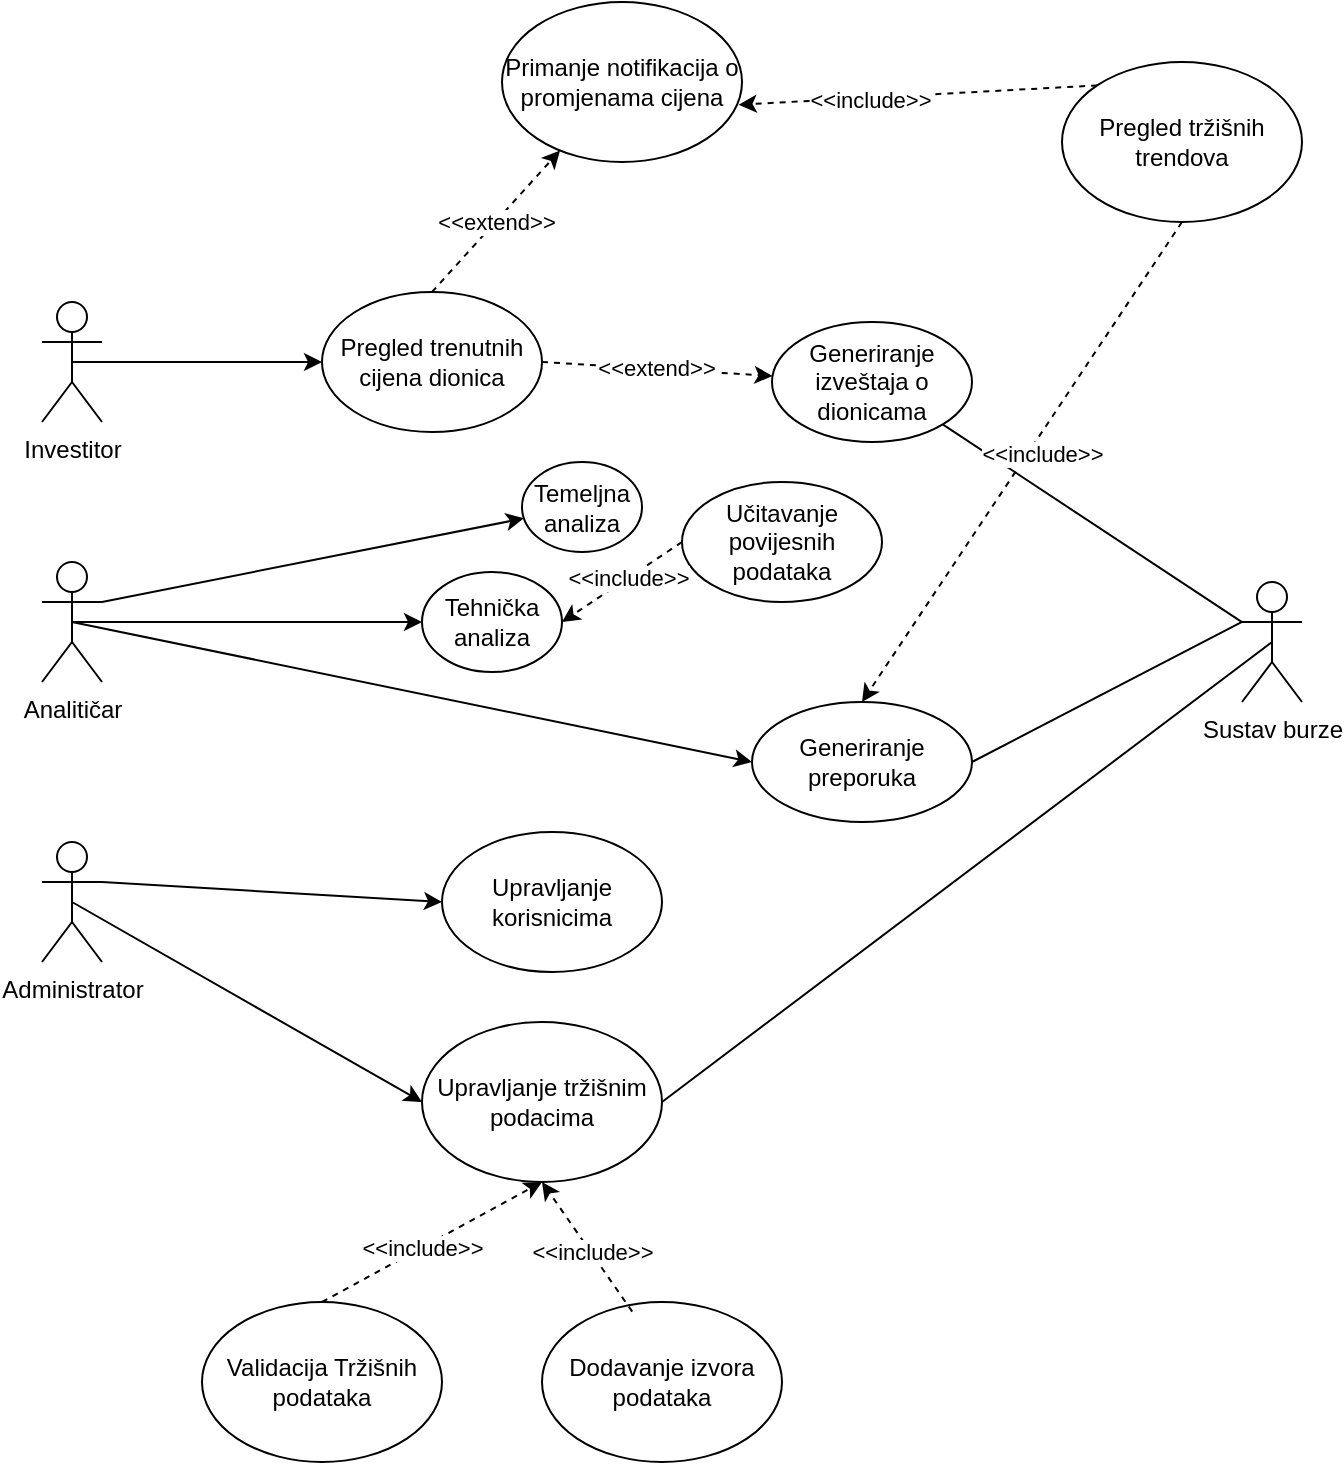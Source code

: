 <mxfile version="27.0.8">
  <diagram name="Page-1" id="FEjrkqeZDdIg-vik-IkH">
    <mxGraphModel dx="1722" dy="954" grid="1" gridSize="10" guides="1" tooltips="1" connect="1" arrows="1" fold="1" page="1" pageScale="1" pageWidth="827" pageHeight="1169" math="0" shadow="0">
      <root>
        <mxCell id="0" />
        <mxCell id="1" parent="0" />
        <mxCell id="wtGGcmH1KvgYHXcph9yO-1" value="&lt;div&gt;Investitor&lt;/div&gt;" style="shape=umlActor;verticalLabelPosition=bottom;verticalAlign=top;html=1;outlineConnect=0;" parent="1" vertex="1">
          <mxGeometry x="120" y="170" width="30" height="60" as="geometry" />
        </mxCell>
        <mxCell id="wtGGcmH1KvgYHXcph9yO-2" value="Analitičar&lt;div&gt;&lt;br&gt;&lt;/div&gt;" style="shape=umlActor;verticalLabelPosition=bottom;verticalAlign=top;html=1;outlineConnect=0;" parent="1" vertex="1">
          <mxGeometry x="120" y="300" width="30" height="60" as="geometry" />
        </mxCell>
        <mxCell id="wtGGcmH1KvgYHXcph9yO-19" value="&lt;div&gt;Administrator&lt;/div&gt;" style="shape=umlActor;verticalLabelPosition=bottom;verticalAlign=top;html=1;outlineConnect=0;" parent="1" vertex="1">
          <mxGeometry x="120" y="440" width="30" height="60" as="geometry" />
        </mxCell>
        <mxCell id="wtGGcmH1KvgYHXcph9yO-21" value="Sustav burze" style="shape=umlActor;verticalLabelPosition=bottom;verticalAlign=top;html=1;outlineConnect=0;" parent="1" vertex="1">
          <mxGeometry x="720" y="310" width="30" height="60" as="geometry" />
        </mxCell>
        <mxCell id="wtGGcmH1KvgYHXcph9yO-22" value="Pregled trenutnih cijena dionica" style="ellipse;whiteSpace=wrap;html=1;" parent="1" vertex="1">
          <mxGeometry x="260" y="165" width="110" height="70" as="geometry" />
        </mxCell>
        <mxCell id="wtGGcmH1KvgYHXcph9yO-23" value="" style="endArrow=classic;html=1;rounded=0;entryX=0;entryY=0.5;entryDx=0;entryDy=0;exitX=0.5;exitY=0.5;exitDx=0;exitDy=0;exitPerimeter=0;" parent="1" source="wtGGcmH1KvgYHXcph9yO-1" target="wtGGcmH1KvgYHXcph9yO-22" edge="1">
          <mxGeometry width="50" height="50" relative="1" as="geometry">
            <mxPoint x="240" y="260" as="sourcePoint" />
            <mxPoint x="290" y="210" as="targetPoint" />
          </mxGeometry>
        </mxCell>
        <mxCell id="wtGGcmH1KvgYHXcph9yO-24" value="&amp;lt;&amp;lt;include&amp;gt;&amp;gt;" style="endArrow=classic;html=1;rounded=0;dashed=1;exitX=0;exitY=0;exitDx=0;exitDy=0;entryX=0.986;entryY=0.642;entryDx=0;entryDy=0;entryPerimeter=0;" parent="1" source="wtGGcmH1KvgYHXcph9yO-25" target="wtGGcmH1KvgYHXcph9yO-27" edge="1">
          <mxGeometry x="0.27" y="1" width="50" height="50" relative="1" as="geometry">
            <mxPoint x="410" y="100" as="sourcePoint" />
            <mxPoint x="490" y="110" as="targetPoint" />
            <mxPoint as="offset" />
          </mxGeometry>
        </mxCell>
        <mxCell id="wtGGcmH1KvgYHXcph9yO-25" value="Pregled tržišnih trendova" style="ellipse;whiteSpace=wrap;html=1;" parent="1" vertex="1">
          <mxGeometry x="630" y="50" width="120" height="80" as="geometry" />
        </mxCell>
        <mxCell id="wtGGcmH1KvgYHXcph9yO-27" value="Primanje notifikacija o promjenama cijena" style="ellipse;whiteSpace=wrap;html=1;" parent="1" vertex="1">
          <mxGeometry x="350" y="20" width="120" height="80" as="geometry" />
        </mxCell>
        <mxCell id="wtGGcmH1KvgYHXcph9yO-28" value="&amp;lt;&amp;lt;extend&amp;gt;&amp;gt;" style="endArrow=classic;html=1;rounded=0;exitX=0.5;exitY=0;exitDx=0;exitDy=0;dashed=1;" parent="1" source="wtGGcmH1KvgYHXcph9yO-22" target="wtGGcmH1KvgYHXcph9yO-27" edge="1">
          <mxGeometry width="50" height="50" relative="1" as="geometry">
            <mxPoint x="390" y="370" as="sourcePoint" />
            <mxPoint x="440" y="320" as="targetPoint" />
          </mxGeometry>
        </mxCell>
        <mxCell id="wtGGcmH1KvgYHXcph9yO-29" value="&amp;lt;&amp;lt;extend&amp;gt;&amp;gt;" style="endArrow=classic;html=1;rounded=0;exitX=1;exitY=0.5;exitDx=0;exitDy=0;dashed=1;" parent="1" source="wtGGcmH1KvgYHXcph9yO-22" target="wtGGcmH1KvgYHXcph9yO-30" edge="1">
          <mxGeometry width="50" height="50" relative="1" as="geometry">
            <mxPoint x="390" y="370" as="sourcePoint" />
            <mxPoint x="480" y="200" as="targetPoint" />
          </mxGeometry>
        </mxCell>
        <mxCell id="wtGGcmH1KvgYHXcph9yO-30" value="Generiranje izveštaja o dionicama" style="ellipse;whiteSpace=wrap;html=1;" parent="1" vertex="1">
          <mxGeometry x="485" y="180" width="100" height="60" as="geometry" />
        </mxCell>
        <mxCell id="wtGGcmH1KvgYHXcph9yO-31" value="" style="endArrow=none;html=1;rounded=0;exitX=1;exitY=1;exitDx=0;exitDy=0;" parent="1" source="wtGGcmH1KvgYHXcph9yO-30" target="wtGGcmH1KvgYHXcph9yO-21" edge="1">
          <mxGeometry width="50" height="50" relative="1" as="geometry">
            <mxPoint x="390" y="370" as="sourcePoint" />
            <mxPoint x="440" y="320" as="targetPoint" />
          </mxGeometry>
        </mxCell>
        <mxCell id="wtGGcmH1KvgYHXcph9yO-32" value="" style="endArrow=classic;html=1;rounded=0;exitX=0.5;exitY=0.5;exitDx=0;exitDy=0;exitPerimeter=0;" parent="1" source="wtGGcmH1KvgYHXcph9yO-2" target="wtGGcmH1KvgYHXcph9yO-33" edge="1">
          <mxGeometry width="50" height="50" relative="1" as="geometry">
            <mxPoint x="390" y="370" as="sourcePoint" />
            <mxPoint x="290" y="330" as="targetPoint" />
          </mxGeometry>
        </mxCell>
        <mxCell id="wtGGcmH1KvgYHXcph9yO-33" value="Tehnička analiza" style="ellipse;whiteSpace=wrap;html=1;" parent="1" vertex="1">
          <mxGeometry x="310" y="305" width="70" height="50" as="geometry" />
        </mxCell>
        <mxCell id="wtGGcmH1KvgYHXcph9yO-34" value="Generiranje preporuka" style="ellipse;whiteSpace=wrap;html=1;" parent="1" vertex="1">
          <mxGeometry x="475" y="370" width="110" height="60" as="geometry" />
        </mxCell>
        <mxCell id="wtGGcmH1KvgYHXcph9yO-35" value="" style="endArrow=classic;html=1;rounded=0;entryX=0;entryY=0.5;entryDx=0;entryDy=0;exitX=0.5;exitY=0.5;exitDx=0;exitDy=0;exitPerimeter=0;" parent="1" source="wtGGcmH1KvgYHXcph9yO-2" target="wtGGcmH1KvgYHXcph9yO-34" edge="1">
          <mxGeometry width="50" height="50" relative="1" as="geometry">
            <mxPoint x="390" y="370" as="sourcePoint" />
            <mxPoint x="440" y="320" as="targetPoint" />
          </mxGeometry>
        </mxCell>
        <mxCell id="wtGGcmH1KvgYHXcph9yO-36" value="" style="endArrow=none;html=1;rounded=0;entryX=0;entryY=0.333;entryDx=0;entryDy=0;entryPerimeter=0;exitX=1;exitY=0.5;exitDx=0;exitDy=0;" parent="1" source="wtGGcmH1KvgYHXcph9yO-34" target="wtGGcmH1KvgYHXcph9yO-21" edge="1">
          <mxGeometry width="50" height="50" relative="1" as="geometry">
            <mxPoint x="390" y="370" as="sourcePoint" />
            <mxPoint x="440" y="320" as="targetPoint" />
          </mxGeometry>
        </mxCell>
        <mxCell id="wtGGcmH1KvgYHXcph9yO-37" value="Učitavanje povijesnih podataka" style="ellipse;whiteSpace=wrap;html=1;" parent="1" vertex="1">
          <mxGeometry x="440" y="260" width="100" height="60" as="geometry" />
        </mxCell>
        <mxCell id="wtGGcmH1KvgYHXcph9yO-38" value="&amp;lt;&amp;lt;include&amp;gt;&amp;gt;" style="endArrow=classic;html=1;rounded=0;dashed=1;exitX=0;exitY=0.5;exitDx=0;exitDy=0;entryX=1;entryY=0.5;entryDx=0;entryDy=0;" parent="1" source="wtGGcmH1KvgYHXcph9yO-37" target="wtGGcmH1KvgYHXcph9yO-33" edge="1">
          <mxGeometry x="-0.091" width="50" height="50" relative="1" as="geometry">
            <mxPoint x="730" y="541" as="sourcePoint" />
            <mxPoint x="610" y="510" as="targetPoint" />
            <mxPoint as="offset" />
          </mxGeometry>
        </mxCell>
        <mxCell id="wtGGcmH1KvgYHXcph9yO-39" value="Upravljanje korisnicima" style="ellipse;whiteSpace=wrap;html=1;" parent="1" vertex="1">
          <mxGeometry x="320" y="435" width="110" height="70" as="geometry" />
        </mxCell>
        <mxCell id="wtGGcmH1KvgYHXcph9yO-40" value="" style="endArrow=classic;html=1;rounded=0;exitX=1;exitY=0.333;exitDx=0;exitDy=0;exitPerimeter=0;entryX=0;entryY=0.5;entryDx=0;entryDy=0;" parent="1" source="wtGGcmH1KvgYHXcph9yO-19" target="wtGGcmH1KvgYHXcph9yO-39" edge="1">
          <mxGeometry width="50" height="50" relative="1" as="geometry">
            <mxPoint x="390" y="370" as="sourcePoint" />
            <mxPoint x="440" y="320" as="targetPoint" />
          </mxGeometry>
        </mxCell>
        <mxCell id="wtGGcmH1KvgYHXcph9yO-41" value="Upravljanje tržišnim podacima" style="ellipse;whiteSpace=wrap;html=1;" parent="1" vertex="1">
          <mxGeometry x="310" y="530" width="120" height="80" as="geometry" />
        </mxCell>
        <mxCell id="wtGGcmH1KvgYHXcph9yO-42" value="" style="endArrow=classic;html=1;rounded=0;exitX=0.5;exitY=0.5;exitDx=0;exitDy=0;exitPerimeter=0;entryX=0;entryY=0.5;entryDx=0;entryDy=0;" parent="1" source="wtGGcmH1KvgYHXcph9yO-19" target="wtGGcmH1KvgYHXcph9yO-41" edge="1">
          <mxGeometry width="50" height="50" relative="1" as="geometry">
            <mxPoint x="190" y="560" as="sourcePoint" />
            <mxPoint x="240" y="510" as="targetPoint" />
          </mxGeometry>
        </mxCell>
        <mxCell id="wtGGcmH1KvgYHXcph9yO-46" value="" style="endArrow=none;html=1;rounded=0;entryX=0.5;entryY=0.5;entryDx=0;entryDy=0;entryPerimeter=0;exitX=1;exitY=0.5;exitDx=0;exitDy=0;" parent="1" source="wtGGcmH1KvgYHXcph9yO-41" target="wtGGcmH1KvgYHXcph9yO-21" edge="1">
          <mxGeometry width="50" height="50" relative="1" as="geometry">
            <mxPoint x="390" y="370" as="sourcePoint" />
            <mxPoint x="440" y="320" as="targetPoint" />
          </mxGeometry>
        </mxCell>
        <mxCell id="wtGGcmH1KvgYHXcph9yO-47" value="" style="endArrow=classic;html=1;rounded=0;exitX=1;exitY=0.333;exitDx=0;exitDy=0;exitPerimeter=0;" parent="1" source="wtGGcmH1KvgYHXcph9yO-2" target="wtGGcmH1KvgYHXcph9yO-48" edge="1">
          <mxGeometry width="50" height="50" relative="1" as="geometry">
            <mxPoint x="390" y="370" as="sourcePoint" />
            <mxPoint x="320" y="280" as="targetPoint" />
          </mxGeometry>
        </mxCell>
        <mxCell id="wtGGcmH1KvgYHXcph9yO-48" value="Temeljna analiza" style="ellipse;whiteSpace=wrap;html=1;" parent="1" vertex="1">
          <mxGeometry x="360" y="250" width="60" height="45" as="geometry" />
        </mxCell>
        <mxCell id="wtGGcmH1KvgYHXcph9yO-49" value="" style="endArrow=classic;html=1;rounded=0;entryX=0.5;entryY=0;entryDx=0;entryDy=0;exitX=0.5;exitY=1;exitDx=0;exitDy=0;dashed=1;" parent="1" source="wtGGcmH1KvgYHXcph9yO-25" target="wtGGcmH1KvgYHXcph9yO-34" edge="1">
          <mxGeometry width="50" height="50" relative="1" as="geometry">
            <mxPoint x="390" y="370" as="sourcePoint" />
            <mxPoint x="440" y="320" as="targetPoint" />
          </mxGeometry>
        </mxCell>
        <mxCell id="wtGGcmH1KvgYHXcph9yO-50" value="&amp;lt;&amp;lt;include&amp;gt;&amp;gt;" style="edgeLabel;html=1;align=center;verticalAlign=middle;resizable=0;points=[];" parent="wtGGcmH1KvgYHXcph9yO-49" vertex="1" connectable="0">
          <mxGeometry x="0.158" relative="1" as="geometry">
            <mxPoint x="22" y="-23" as="offset" />
          </mxGeometry>
        </mxCell>
        <mxCell id="K-MILv9x3ANRdGEpPMbu-1" value="Validacija Tržišnih podataka" style="ellipse;whiteSpace=wrap;html=1;" vertex="1" parent="1">
          <mxGeometry x="200" y="670" width="120" height="80" as="geometry" />
        </mxCell>
        <mxCell id="K-MILv9x3ANRdGEpPMbu-3" value="&amp;lt;&amp;lt;include&amp;gt;&amp;gt;" style="endArrow=classic;html=1;rounded=0;dashed=1;exitX=0.5;exitY=0;exitDx=0;exitDy=0;entryX=0.5;entryY=1;entryDx=0;entryDy=0;" edge="1" parent="1" source="K-MILv9x3ANRdGEpPMbu-1" target="wtGGcmH1KvgYHXcph9yO-41">
          <mxGeometry x="-0.091" width="50" height="50" relative="1" as="geometry">
            <mxPoint x="720" y="650" as="sourcePoint" />
            <mxPoint x="660" y="690" as="targetPoint" />
            <mxPoint as="offset" />
          </mxGeometry>
        </mxCell>
        <mxCell id="K-MILv9x3ANRdGEpPMbu-4" value="Dodavanje izvora podataka" style="ellipse;whiteSpace=wrap;html=1;" vertex="1" parent="1">
          <mxGeometry x="370" y="670" width="120" height="80" as="geometry" />
        </mxCell>
        <mxCell id="K-MILv9x3ANRdGEpPMbu-5" value="&amp;lt;&amp;lt;include&amp;gt;&amp;gt;" style="endArrow=classic;html=1;rounded=0;dashed=1;exitX=0.376;exitY=0.06;exitDx=0;exitDy=0;entryX=0.5;entryY=1;entryDx=0;entryDy=0;exitPerimeter=0;" edge="1" parent="1" source="K-MILv9x3ANRdGEpPMbu-4" target="wtGGcmH1KvgYHXcph9yO-41">
          <mxGeometry x="-0.091" width="50" height="50" relative="1" as="geometry">
            <mxPoint x="470" y="700" as="sourcePoint" />
            <mxPoint x="580" y="640" as="targetPoint" />
            <mxPoint as="offset" />
          </mxGeometry>
        </mxCell>
      </root>
    </mxGraphModel>
  </diagram>
</mxfile>
